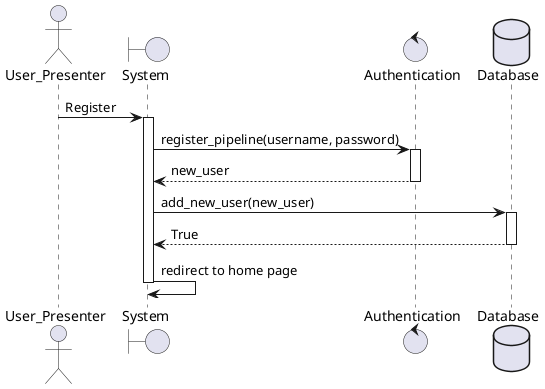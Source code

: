 @startuml login
actor User_Presenter
boundary "System" as system
control "Authentication" as auth
database "Database" as db
User_Presenter -> system: Register
activate system
system -> auth: register_pipeline(username, password)
activate auth
auth --> system: new_user
deactivate auth
system -> db: add_new_user(new_user)
activate db
db --> system: True
deactivate db
system -> system: redirect to home page
deactivate system
@enduml